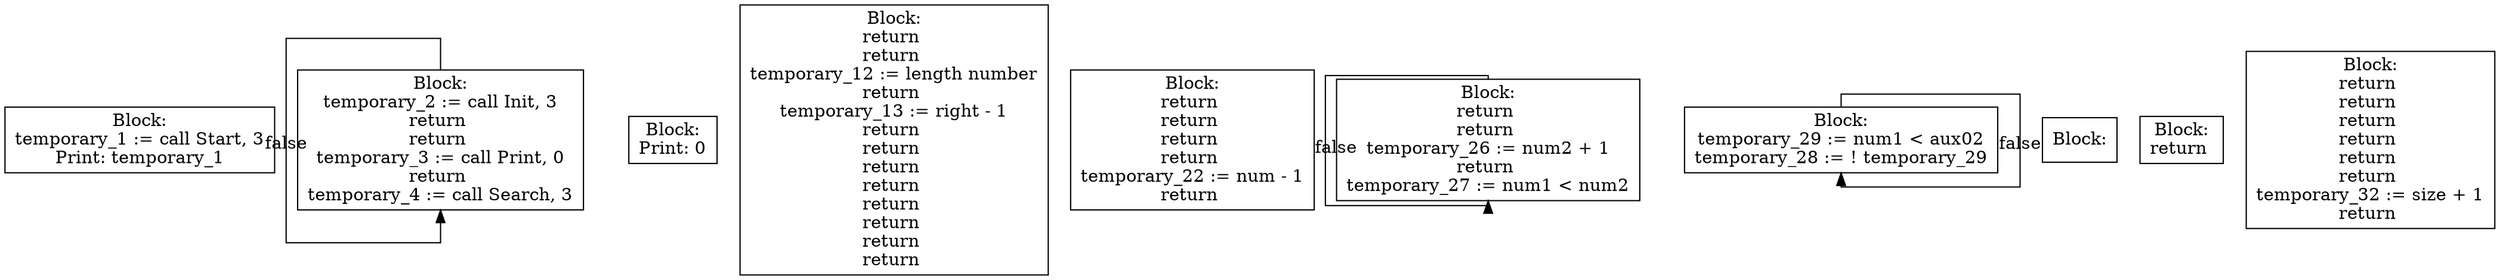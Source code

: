 digraph {
graph [ splines = ortho ]
	node [ shape = box ];
block_0 [label="Block:
temporary_1 := call Start, 3
Print: temporary_1"];
block_1 [label="Block:
temporary_2 := call Init, 3
return 
return 
temporary_3 := call Print, 0
return 
temporary_4 := call Search, 3"];
block_2 [label="Block:
Print: 0"];
block_1 -> block_1 [xlabel = "false"]
block_3 [label="Block:
return 
return 
temporary_12 := length number
return 
temporary_13 := right - 1
return 
return 
return 
return 
return 
return 
return 
return "];
block_4 [label="Block:
return 
return 
return 
return 
temporary_22 := num - 1
return "];
block_5 [label="Block:
return 
return 
temporary_26 := num2 + 1
return 
temporary_27 := num1 < num2"];
block_6 [label="Block:
temporary_29 := num1 < aux02
temporary_28 := ! temporary_29"];
block_7 [label="Block:"];
block_6 -> block_6 [xlabel = "false"]
block_5 -> block_5 [xlabel = "false"]
block_8 [label="Block:
return "];
block_9 [label="Block:
return 
return 
return 
return 
return 
return 
temporary_32 := size + 1
return "];
}
